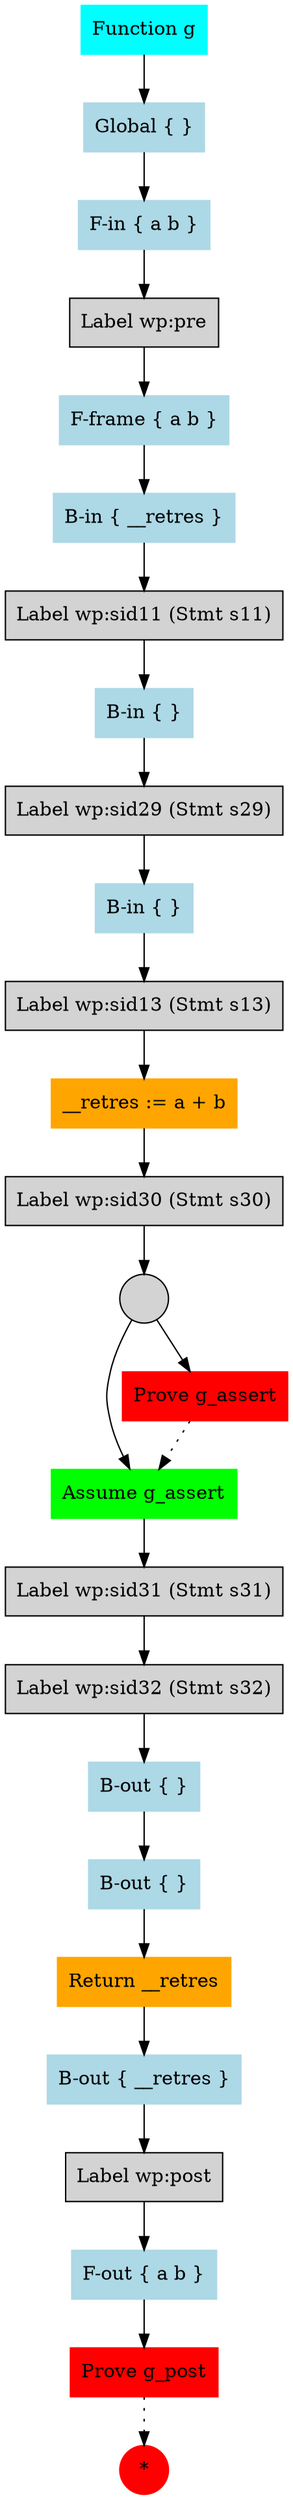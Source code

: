 digraph g {
  rankdir = TB ;
  node [ style = filled, shape = box ] ;
  N000 [ color = red, shape = circle, label = "*" ] ;
  N046 [ color=red , label="Prove g_post" ] ;
  N046 -> N000 [ style=dotted ] ;
  N047 [ color=lightblue , label="F-out { a b }" ] ;
 N047 -> N046 ;
  N048 [ label="Label wp:post" ] ;
 N048 -> N047 ;
  N049 [ color=lightblue , label="B-out { __retres }" ] ;
 N049 -> N048 ;
  N050 [ color=orange , label="Return __retres" ] ;
 N050 -> N049 ;
  N051 [ color=lightblue , label="B-out { }" ] ;
 N051 -> N050 ;
  N052 [ color=lightblue , label="B-out { }" ] ;
 N052 -> N051 ;
  N053 [ label="Label wp:sid32 (Stmt s32)" ] ;
 N053 -> N052 ;
  N054 [ label="Label wp:sid31 (Stmt s31)" ] ;
 N054 -> N053 ;
  N055 [ color=green , label="Assume g_assert" ] ;
 N055 -> N054 ;
  N056 [ color=red , label="Prove g_assert" ] ;
  N056 -> N055 [ style=dotted ] ;
  N057 [ label="" , shape=circle ] ;
 N057 -> N056 ;
 N057 -> N055 ;
  N058 [ label="Label wp:sid30 (Stmt s30)" ] ;
 N058 -> N057 ;
  N059 [ color=orange , label="__retres := a + b" ] ;
 N059 -> N058 ;
  N060 [ label="Label wp:sid13 (Stmt s13)" ] ;
 N060 -> N059 ;
  N061 [ color=lightblue , label="B-in { }" ] ;
 N061 -> N060 ;
  N062 [ label="Label wp:sid29 (Stmt s29)" ] ;
 N062 -> N061 ;
  N063 [ color=lightblue , label="B-in { }" ] ;
 N063 -> N062 ;
  N064 [ label="Label wp:sid11 (Stmt s11)" ] ;
 N064 -> N063 ;
  N065 [ color=lightblue , label="B-in { __retres }" ] ;
 N065 -> N064 ;
  N066 [ color=lightblue , label="F-frame { a b }" ] ;
 N066 -> N065 ;
  N067 [ label="Label wp:pre" ] ;
 N067 -> N066 ;
  N068 [ color=lightblue , label="F-in { a b }" ] ;
 N068 -> N067 ;
  N069 [ color=lightblue , label="Global { }" ] ;
 N069 -> N068 ;
  N070 [ color=cyan , label="Function g" ] ;
 N070 -> N069 ;
}
